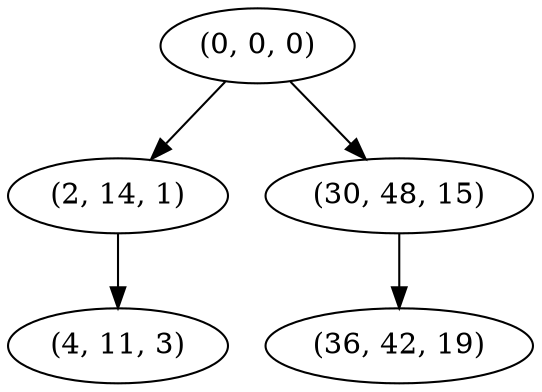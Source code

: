 digraph tree {
    "(0, 0, 0)";
    "(2, 14, 1)";
    "(4, 11, 3)";
    "(30, 48, 15)";
    "(36, 42, 19)";
    "(0, 0, 0)" -> "(2, 14, 1)";
    "(0, 0, 0)" -> "(30, 48, 15)";
    "(2, 14, 1)" -> "(4, 11, 3)";
    "(30, 48, 15)" -> "(36, 42, 19)";
}
